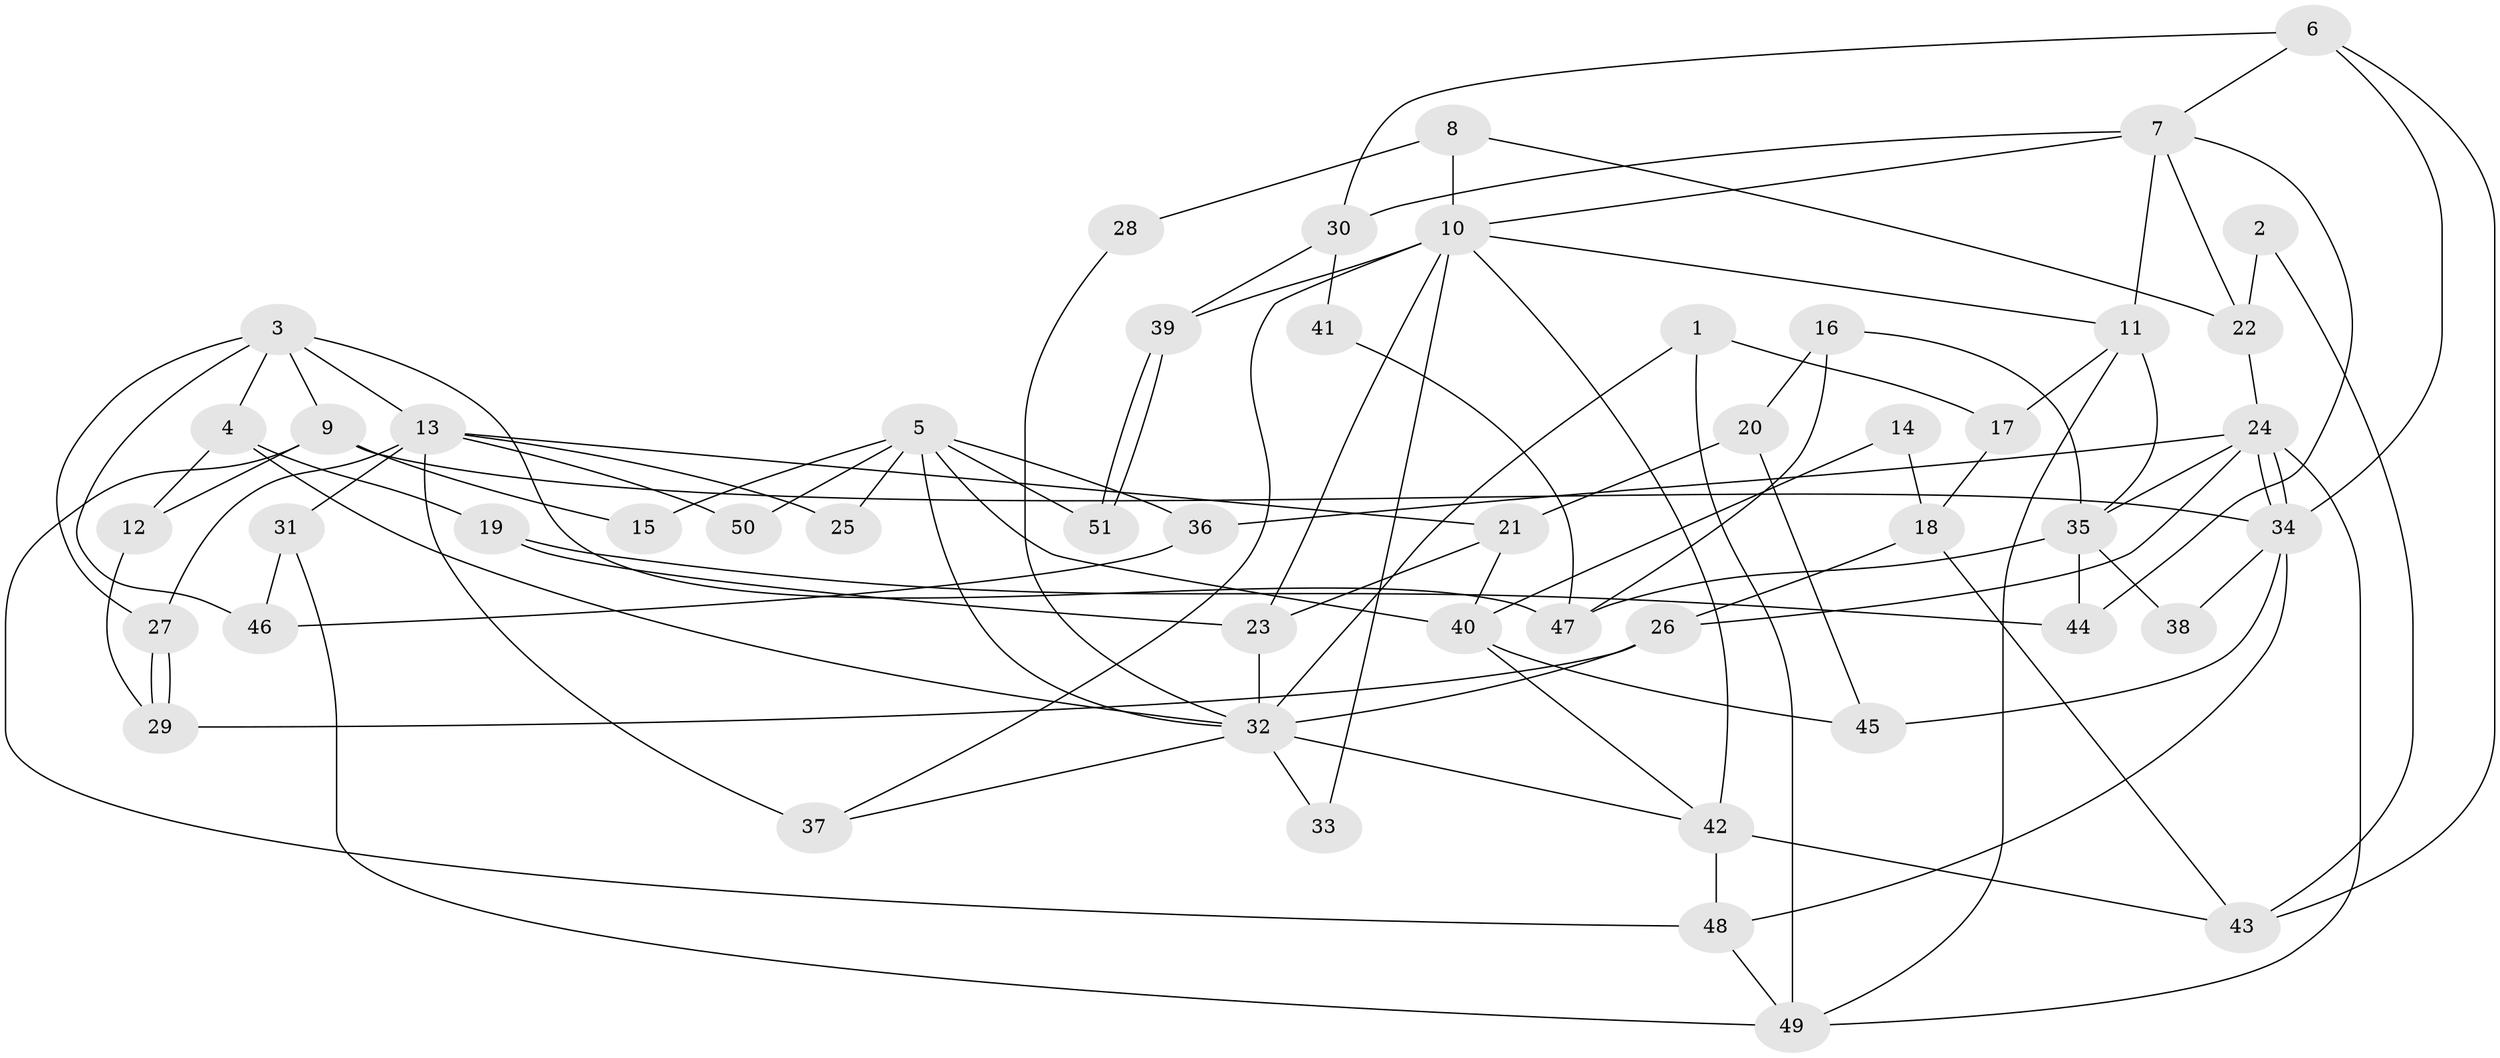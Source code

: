 // Generated by graph-tools (version 1.1) at 2025/26/03/09/25 03:26:14]
// undirected, 51 vertices, 102 edges
graph export_dot {
graph [start="1"]
  node [color=gray90,style=filled];
  1;
  2;
  3;
  4;
  5;
  6;
  7;
  8;
  9;
  10;
  11;
  12;
  13;
  14;
  15;
  16;
  17;
  18;
  19;
  20;
  21;
  22;
  23;
  24;
  25;
  26;
  27;
  28;
  29;
  30;
  31;
  32;
  33;
  34;
  35;
  36;
  37;
  38;
  39;
  40;
  41;
  42;
  43;
  44;
  45;
  46;
  47;
  48;
  49;
  50;
  51;
  1 -- 32;
  1 -- 17;
  1 -- 49;
  2 -- 43;
  2 -- 22;
  3 -- 9;
  3 -- 13;
  3 -- 4;
  3 -- 27;
  3 -- 46;
  3 -- 47;
  4 -- 12;
  4 -- 19;
  4 -- 32;
  5 -- 32;
  5 -- 40;
  5 -- 15;
  5 -- 25;
  5 -- 36;
  5 -- 50;
  5 -- 51;
  6 -- 30;
  6 -- 7;
  6 -- 34;
  6 -- 43;
  7 -- 11;
  7 -- 44;
  7 -- 10;
  7 -- 22;
  7 -- 30;
  8 -- 22;
  8 -- 10;
  8 -- 28;
  9 -- 48;
  9 -- 34;
  9 -- 12;
  9 -- 15;
  10 -- 42;
  10 -- 11;
  10 -- 23;
  10 -- 33;
  10 -- 37;
  10 -- 39;
  11 -- 49;
  11 -- 17;
  11 -- 35;
  12 -- 29;
  13 -- 37;
  13 -- 27;
  13 -- 21;
  13 -- 25;
  13 -- 31;
  13 -- 50;
  14 -- 40;
  14 -- 18;
  16 -- 35;
  16 -- 47;
  16 -- 20;
  17 -- 18;
  18 -- 26;
  18 -- 43;
  19 -- 23;
  19 -- 44;
  20 -- 21;
  20 -- 45;
  21 -- 23;
  21 -- 40;
  22 -- 24;
  23 -- 32;
  24 -- 49;
  24 -- 34;
  24 -- 34;
  24 -- 26;
  24 -- 35;
  24 -- 36;
  26 -- 32;
  26 -- 29;
  27 -- 29;
  27 -- 29;
  28 -- 32;
  30 -- 39;
  30 -- 41;
  31 -- 46;
  31 -- 49;
  32 -- 42;
  32 -- 33;
  32 -- 37;
  34 -- 38;
  34 -- 45;
  34 -- 48;
  35 -- 38;
  35 -- 44;
  35 -- 47;
  36 -- 46;
  39 -- 51;
  39 -- 51;
  40 -- 45;
  40 -- 42;
  41 -- 47;
  42 -- 48;
  42 -- 43;
  48 -- 49;
}
